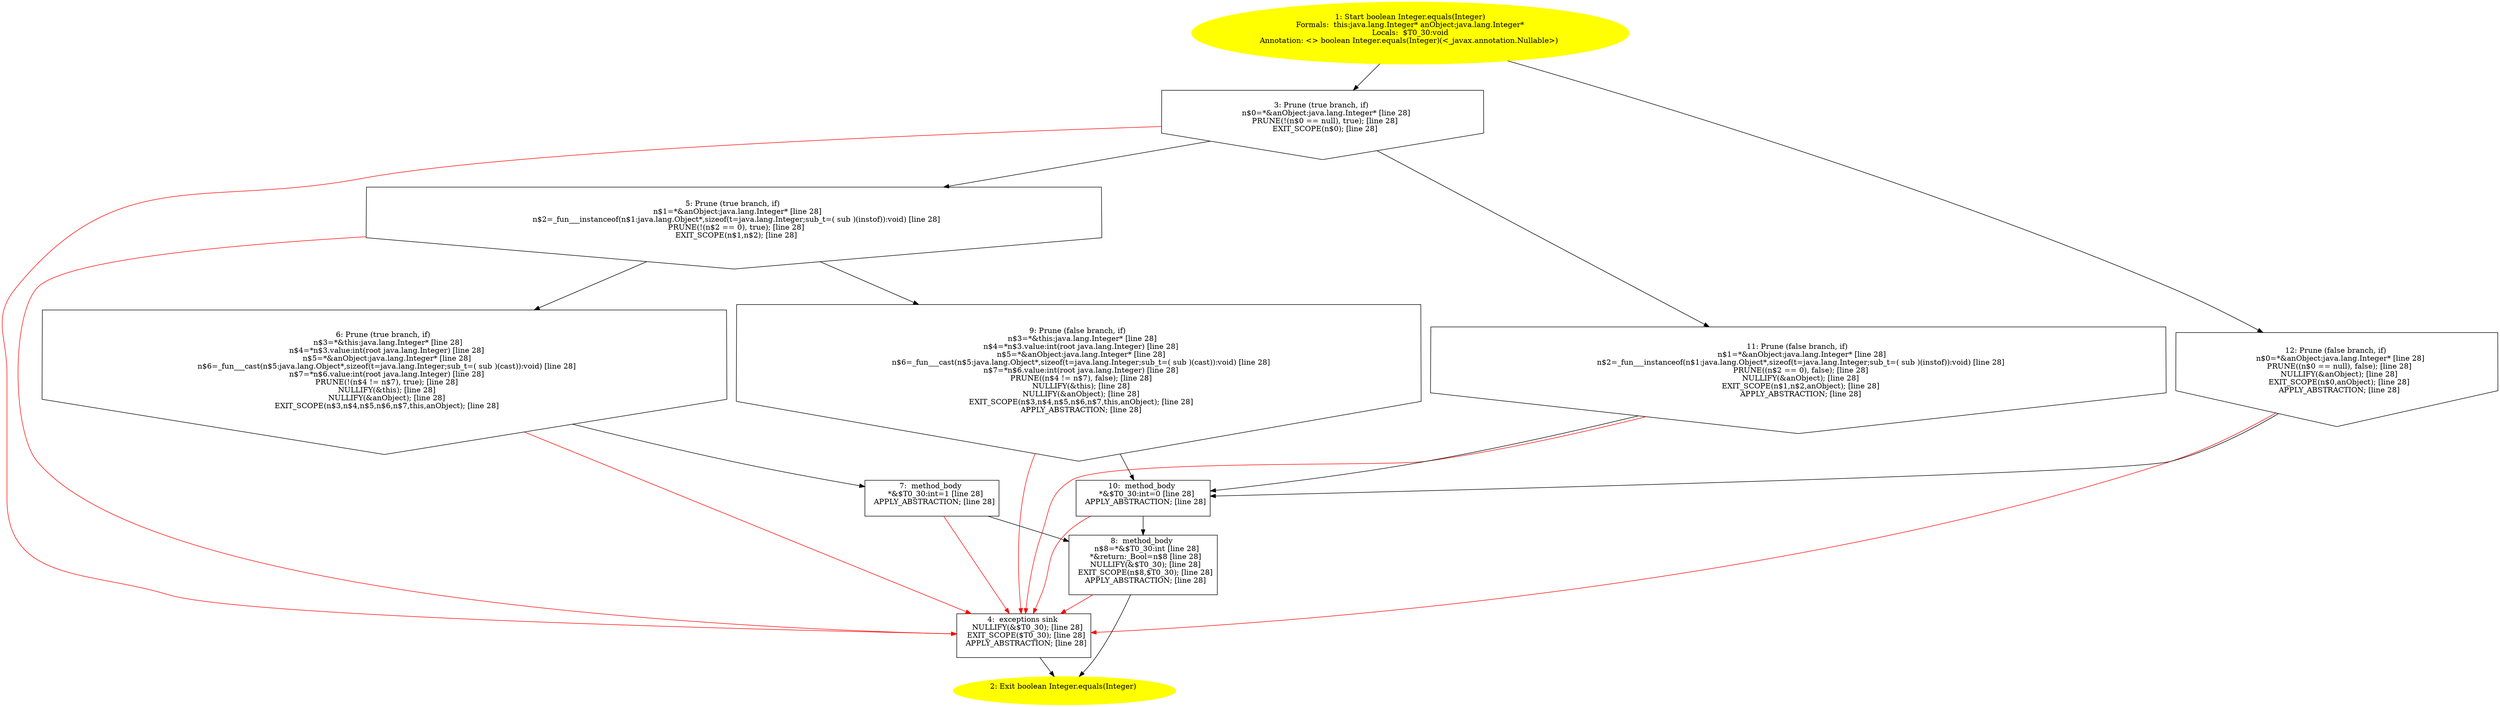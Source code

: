 /* @generated */
digraph cfg {
"java.lang.Integer.equals(java.lang.Integer):boolean.3315a56b8c70e42e1539ad03a9dfbaef_1" [label="1: Start boolean Integer.equals(Integer)\nFormals:  this:java.lang.Integer* anObject:java.lang.Integer*\nLocals:  $T0_30:void\nAnnotation: <> boolean Integer.equals(Integer)(<_javax.annotation.Nullable>) \n  " color=yellow style=filled]
	

	 "java.lang.Integer.equals(java.lang.Integer):boolean.3315a56b8c70e42e1539ad03a9dfbaef_1" -> "java.lang.Integer.equals(java.lang.Integer):boolean.3315a56b8c70e42e1539ad03a9dfbaef_3" ;
	 "java.lang.Integer.equals(java.lang.Integer):boolean.3315a56b8c70e42e1539ad03a9dfbaef_1" -> "java.lang.Integer.equals(java.lang.Integer):boolean.3315a56b8c70e42e1539ad03a9dfbaef_12" ;
"java.lang.Integer.equals(java.lang.Integer):boolean.3315a56b8c70e42e1539ad03a9dfbaef_2" [label="2: Exit boolean Integer.equals(Integer) \n  " color=yellow style=filled]
	

"java.lang.Integer.equals(java.lang.Integer):boolean.3315a56b8c70e42e1539ad03a9dfbaef_3" [label="3: Prune (true branch, if) \n   n$0=*&anObject:java.lang.Integer* [line 28]\n  PRUNE(!(n$0 == null), true); [line 28]\n  EXIT_SCOPE(n$0); [line 28]\n " shape="invhouse"]
	

	 "java.lang.Integer.equals(java.lang.Integer):boolean.3315a56b8c70e42e1539ad03a9dfbaef_3" -> "java.lang.Integer.equals(java.lang.Integer):boolean.3315a56b8c70e42e1539ad03a9dfbaef_5" ;
	 "java.lang.Integer.equals(java.lang.Integer):boolean.3315a56b8c70e42e1539ad03a9dfbaef_3" -> "java.lang.Integer.equals(java.lang.Integer):boolean.3315a56b8c70e42e1539ad03a9dfbaef_11" ;
	 "java.lang.Integer.equals(java.lang.Integer):boolean.3315a56b8c70e42e1539ad03a9dfbaef_3" -> "java.lang.Integer.equals(java.lang.Integer):boolean.3315a56b8c70e42e1539ad03a9dfbaef_4" [color="red" ];
"java.lang.Integer.equals(java.lang.Integer):boolean.3315a56b8c70e42e1539ad03a9dfbaef_4" [label="4:  exceptions sink \n   NULLIFY(&$T0_30); [line 28]\n  EXIT_SCOPE($T0_30); [line 28]\n  APPLY_ABSTRACTION; [line 28]\n " shape="box"]
	

	 "java.lang.Integer.equals(java.lang.Integer):boolean.3315a56b8c70e42e1539ad03a9dfbaef_4" -> "java.lang.Integer.equals(java.lang.Integer):boolean.3315a56b8c70e42e1539ad03a9dfbaef_2" ;
"java.lang.Integer.equals(java.lang.Integer):boolean.3315a56b8c70e42e1539ad03a9dfbaef_5" [label="5: Prune (true branch, if) \n   n$1=*&anObject:java.lang.Integer* [line 28]\n  n$2=_fun___instanceof(n$1:java.lang.Object*,sizeof(t=java.lang.Integer;sub_t=( sub )(instof)):void) [line 28]\n  PRUNE(!(n$2 == 0), true); [line 28]\n  EXIT_SCOPE(n$1,n$2); [line 28]\n " shape="invhouse"]
	

	 "java.lang.Integer.equals(java.lang.Integer):boolean.3315a56b8c70e42e1539ad03a9dfbaef_5" -> "java.lang.Integer.equals(java.lang.Integer):boolean.3315a56b8c70e42e1539ad03a9dfbaef_6" ;
	 "java.lang.Integer.equals(java.lang.Integer):boolean.3315a56b8c70e42e1539ad03a9dfbaef_5" -> "java.lang.Integer.equals(java.lang.Integer):boolean.3315a56b8c70e42e1539ad03a9dfbaef_9" ;
	 "java.lang.Integer.equals(java.lang.Integer):boolean.3315a56b8c70e42e1539ad03a9dfbaef_5" -> "java.lang.Integer.equals(java.lang.Integer):boolean.3315a56b8c70e42e1539ad03a9dfbaef_4" [color="red" ];
"java.lang.Integer.equals(java.lang.Integer):boolean.3315a56b8c70e42e1539ad03a9dfbaef_6" [label="6: Prune (true branch, if) \n   n$3=*&this:java.lang.Integer* [line 28]\n  n$4=*n$3.value:int(root java.lang.Integer) [line 28]\n  n$5=*&anObject:java.lang.Integer* [line 28]\n  n$6=_fun___cast(n$5:java.lang.Object*,sizeof(t=java.lang.Integer;sub_t=( sub )(cast)):void) [line 28]\n  n$7=*n$6.value:int(root java.lang.Integer) [line 28]\n  PRUNE(!(n$4 != n$7), true); [line 28]\n  NULLIFY(&this); [line 28]\n  NULLIFY(&anObject); [line 28]\n  EXIT_SCOPE(n$3,n$4,n$5,n$6,n$7,this,anObject); [line 28]\n " shape="invhouse"]
	

	 "java.lang.Integer.equals(java.lang.Integer):boolean.3315a56b8c70e42e1539ad03a9dfbaef_6" -> "java.lang.Integer.equals(java.lang.Integer):boolean.3315a56b8c70e42e1539ad03a9dfbaef_7" ;
	 "java.lang.Integer.equals(java.lang.Integer):boolean.3315a56b8c70e42e1539ad03a9dfbaef_6" -> "java.lang.Integer.equals(java.lang.Integer):boolean.3315a56b8c70e42e1539ad03a9dfbaef_4" [color="red" ];
"java.lang.Integer.equals(java.lang.Integer):boolean.3315a56b8c70e42e1539ad03a9dfbaef_7" [label="7:  method_body \n   *&$T0_30:int=1 [line 28]\n  APPLY_ABSTRACTION; [line 28]\n " shape="box"]
	

	 "java.lang.Integer.equals(java.lang.Integer):boolean.3315a56b8c70e42e1539ad03a9dfbaef_7" -> "java.lang.Integer.equals(java.lang.Integer):boolean.3315a56b8c70e42e1539ad03a9dfbaef_8" ;
	 "java.lang.Integer.equals(java.lang.Integer):boolean.3315a56b8c70e42e1539ad03a9dfbaef_7" -> "java.lang.Integer.equals(java.lang.Integer):boolean.3315a56b8c70e42e1539ad03a9dfbaef_4" [color="red" ];
"java.lang.Integer.equals(java.lang.Integer):boolean.3315a56b8c70e42e1539ad03a9dfbaef_8" [label="8:  method_body \n   n$8=*&$T0_30:int [line 28]\n  *&return:_Bool=n$8 [line 28]\n  NULLIFY(&$T0_30); [line 28]\n  EXIT_SCOPE(n$8,$T0_30); [line 28]\n  APPLY_ABSTRACTION; [line 28]\n " shape="box"]
	

	 "java.lang.Integer.equals(java.lang.Integer):boolean.3315a56b8c70e42e1539ad03a9dfbaef_8" -> "java.lang.Integer.equals(java.lang.Integer):boolean.3315a56b8c70e42e1539ad03a9dfbaef_2" ;
	 "java.lang.Integer.equals(java.lang.Integer):boolean.3315a56b8c70e42e1539ad03a9dfbaef_8" -> "java.lang.Integer.equals(java.lang.Integer):boolean.3315a56b8c70e42e1539ad03a9dfbaef_4" [color="red" ];
"java.lang.Integer.equals(java.lang.Integer):boolean.3315a56b8c70e42e1539ad03a9dfbaef_9" [label="9: Prune (false branch, if) \n   n$3=*&this:java.lang.Integer* [line 28]\n  n$4=*n$3.value:int(root java.lang.Integer) [line 28]\n  n$5=*&anObject:java.lang.Integer* [line 28]\n  n$6=_fun___cast(n$5:java.lang.Object*,sizeof(t=java.lang.Integer;sub_t=( sub )(cast)):void) [line 28]\n  n$7=*n$6.value:int(root java.lang.Integer) [line 28]\n  PRUNE((n$4 != n$7), false); [line 28]\n  NULLIFY(&this); [line 28]\n  NULLIFY(&anObject); [line 28]\n  EXIT_SCOPE(n$3,n$4,n$5,n$6,n$7,this,anObject); [line 28]\n  APPLY_ABSTRACTION; [line 28]\n " shape="invhouse"]
	

	 "java.lang.Integer.equals(java.lang.Integer):boolean.3315a56b8c70e42e1539ad03a9dfbaef_9" -> "java.lang.Integer.equals(java.lang.Integer):boolean.3315a56b8c70e42e1539ad03a9dfbaef_10" ;
	 "java.lang.Integer.equals(java.lang.Integer):boolean.3315a56b8c70e42e1539ad03a9dfbaef_9" -> "java.lang.Integer.equals(java.lang.Integer):boolean.3315a56b8c70e42e1539ad03a9dfbaef_4" [color="red" ];
"java.lang.Integer.equals(java.lang.Integer):boolean.3315a56b8c70e42e1539ad03a9dfbaef_10" [label="10:  method_body \n   *&$T0_30:int=0 [line 28]\n  APPLY_ABSTRACTION; [line 28]\n " shape="box"]
	

	 "java.lang.Integer.equals(java.lang.Integer):boolean.3315a56b8c70e42e1539ad03a9dfbaef_10" -> "java.lang.Integer.equals(java.lang.Integer):boolean.3315a56b8c70e42e1539ad03a9dfbaef_8" ;
	 "java.lang.Integer.equals(java.lang.Integer):boolean.3315a56b8c70e42e1539ad03a9dfbaef_10" -> "java.lang.Integer.equals(java.lang.Integer):boolean.3315a56b8c70e42e1539ad03a9dfbaef_4" [color="red" ];
"java.lang.Integer.equals(java.lang.Integer):boolean.3315a56b8c70e42e1539ad03a9dfbaef_11" [label="11: Prune (false branch, if) \n   n$1=*&anObject:java.lang.Integer* [line 28]\n  n$2=_fun___instanceof(n$1:java.lang.Object*,sizeof(t=java.lang.Integer;sub_t=( sub )(instof)):void) [line 28]\n  PRUNE((n$2 == 0), false); [line 28]\n  NULLIFY(&anObject); [line 28]\n  EXIT_SCOPE(n$1,n$2,anObject); [line 28]\n  APPLY_ABSTRACTION; [line 28]\n " shape="invhouse"]
	

	 "java.lang.Integer.equals(java.lang.Integer):boolean.3315a56b8c70e42e1539ad03a9dfbaef_11" -> "java.lang.Integer.equals(java.lang.Integer):boolean.3315a56b8c70e42e1539ad03a9dfbaef_10" ;
	 "java.lang.Integer.equals(java.lang.Integer):boolean.3315a56b8c70e42e1539ad03a9dfbaef_11" -> "java.lang.Integer.equals(java.lang.Integer):boolean.3315a56b8c70e42e1539ad03a9dfbaef_4" [color="red" ];
"java.lang.Integer.equals(java.lang.Integer):boolean.3315a56b8c70e42e1539ad03a9dfbaef_12" [label="12: Prune (false branch, if) \n   n$0=*&anObject:java.lang.Integer* [line 28]\n  PRUNE((n$0 == null), false); [line 28]\n  NULLIFY(&anObject); [line 28]\n  EXIT_SCOPE(n$0,anObject); [line 28]\n  APPLY_ABSTRACTION; [line 28]\n " shape="invhouse"]
	

	 "java.lang.Integer.equals(java.lang.Integer):boolean.3315a56b8c70e42e1539ad03a9dfbaef_12" -> "java.lang.Integer.equals(java.lang.Integer):boolean.3315a56b8c70e42e1539ad03a9dfbaef_10" ;
	 "java.lang.Integer.equals(java.lang.Integer):boolean.3315a56b8c70e42e1539ad03a9dfbaef_12" -> "java.lang.Integer.equals(java.lang.Integer):boolean.3315a56b8c70e42e1539ad03a9dfbaef_4" [color="red" ];
}
